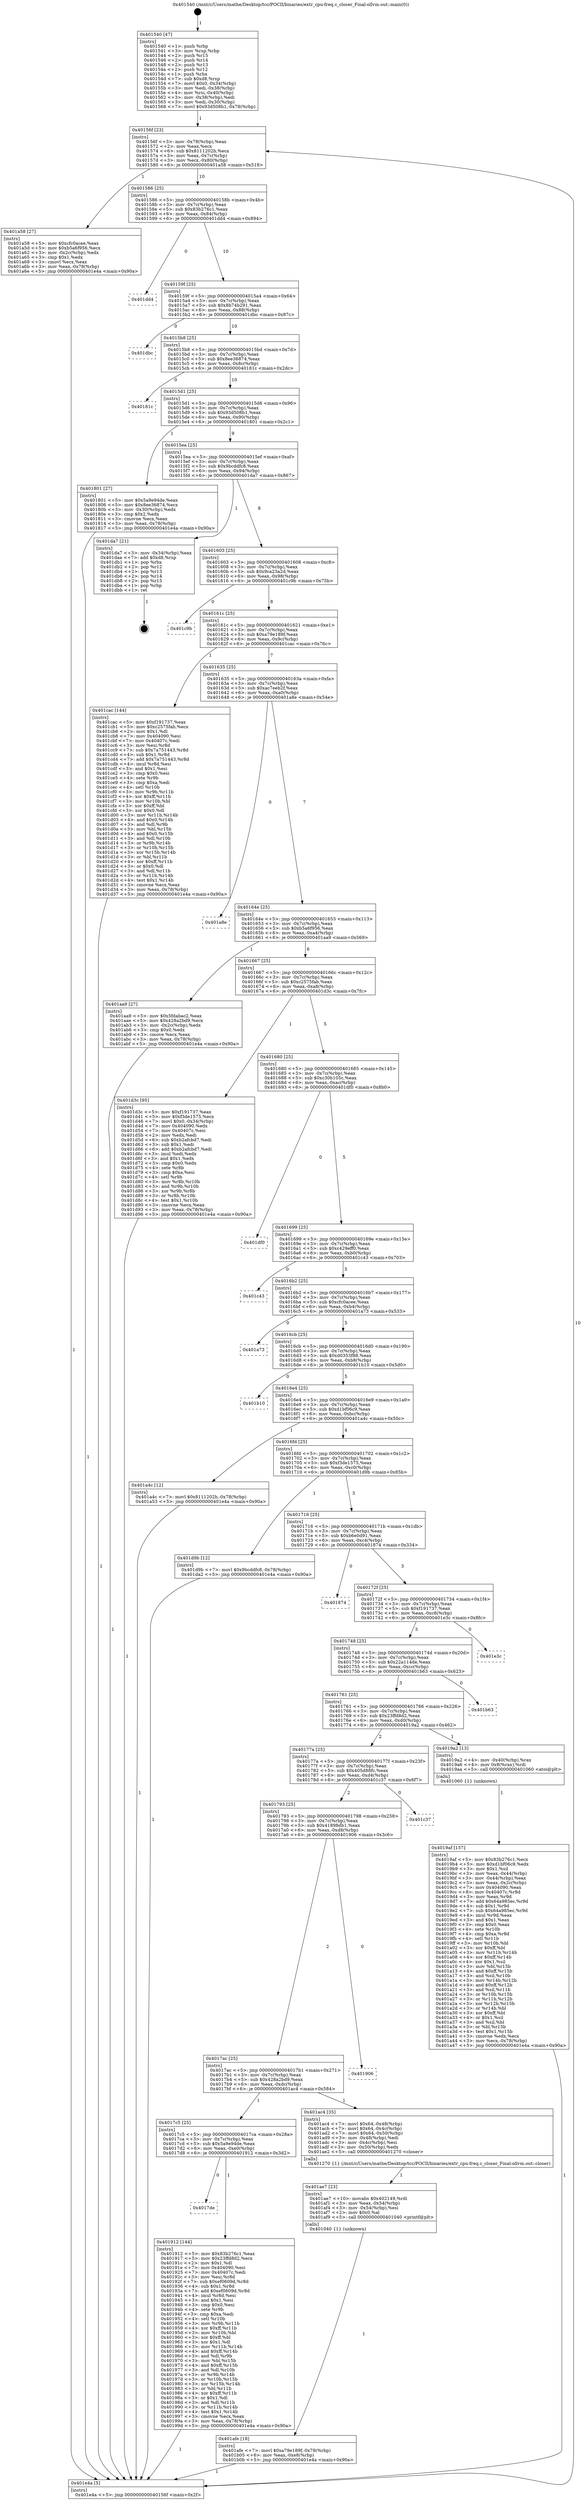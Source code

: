digraph "0x401540" {
  label = "0x401540 (/mnt/c/Users/mathe/Desktop/tcc/POCII/binaries/extr_cpu-freq.c_closer_Final-ollvm.out::main(0))"
  labelloc = "t"
  node[shape=record]

  Entry [label="",width=0.3,height=0.3,shape=circle,fillcolor=black,style=filled]
  "0x40156f" [label="{
     0x40156f [23]\l
     | [instrs]\l
     &nbsp;&nbsp;0x40156f \<+3\>: mov -0x78(%rbp),%eax\l
     &nbsp;&nbsp;0x401572 \<+2\>: mov %eax,%ecx\l
     &nbsp;&nbsp;0x401574 \<+6\>: sub $0x8111202b,%ecx\l
     &nbsp;&nbsp;0x40157a \<+3\>: mov %eax,-0x7c(%rbp)\l
     &nbsp;&nbsp;0x40157d \<+3\>: mov %ecx,-0x80(%rbp)\l
     &nbsp;&nbsp;0x401580 \<+6\>: je 0000000000401a58 \<main+0x518\>\l
  }"]
  "0x401a58" [label="{
     0x401a58 [27]\l
     | [instrs]\l
     &nbsp;&nbsp;0x401a58 \<+5\>: mov $0xcfc0acee,%eax\l
     &nbsp;&nbsp;0x401a5d \<+5\>: mov $0xb5a6f956,%ecx\l
     &nbsp;&nbsp;0x401a62 \<+3\>: mov -0x2c(%rbp),%edx\l
     &nbsp;&nbsp;0x401a65 \<+3\>: cmp $0x1,%edx\l
     &nbsp;&nbsp;0x401a68 \<+3\>: cmovl %ecx,%eax\l
     &nbsp;&nbsp;0x401a6b \<+3\>: mov %eax,-0x78(%rbp)\l
     &nbsp;&nbsp;0x401a6e \<+5\>: jmp 0000000000401e4a \<main+0x90a\>\l
  }"]
  "0x401586" [label="{
     0x401586 [25]\l
     | [instrs]\l
     &nbsp;&nbsp;0x401586 \<+5\>: jmp 000000000040158b \<main+0x4b\>\l
     &nbsp;&nbsp;0x40158b \<+3\>: mov -0x7c(%rbp),%eax\l
     &nbsp;&nbsp;0x40158e \<+5\>: sub $0x83b276c1,%eax\l
     &nbsp;&nbsp;0x401593 \<+6\>: mov %eax,-0x84(%rbp)\l
     &nbsp;&nbsp;0x401599 \<+6\>: je 0000000000401dd4 \<main+0x894\>\l
  }"]
  Exit [label="",width=0.3,height=0.3,shape=circle,fillcolor=black,style=filled,peripheries=2]
  "0x401dd4" [label="{
     0x401dd4\l
  }", style=dashed]
  "0x40159f" [label="{
     0x40159f [25]\l
     | [instrs]\l
     &nbsp;&nbsp;0x40159f \<+5\>: jmp 00000000004015a4 \<main+0x64\>\l
     &nbsp;&nbsp;0x4015a4 \<+3\>: mov -0x7c(%rbp),%eax\l
     &nbsp;&nbsp;0x4015a7 \<+5\>: sub $0x8b74b291,%eax\l
     &nbsp;&nbsp;0x4015ac \<+6\>: mov %eax,-0x88(%rbp)\l
     &nbsp;&nbsp;0x4015b2 \<+6\>: je 0000000000401dbc \<main+0x87c\>\l
  }"]
  "0x401afe" [label="{
     0x401afe [18]\l
     | [instrs]\l
     &nbsp;&nbsp;0x401afe \<+7\>: movl $0xa79e189f,-0x78(%rbp)\l
     &nbsp;&nbsp;0x401b05 \<+6\>: mov %eax,-0xe8(%rbp)\l
     &nbsp;&nbsp;0x401b0b \<+5\>: jmp 0000000000401e4a \<main+0x90a\>\l
  }"]
  "0x401dbc" [label="{
     0x401dbc\l
  }", style=dashed]
  "0x4015b8" [label="{
     0x4015b8 [25]\l
     | [instrs]\l
     &nbsp;&nbsp;0x4015b8 \<+5\>: jmp 00000000004015bd \<main+0x7d\>\l
     &nbsp;&nbsp;0x4015bd \<+3\>: mov -0x7c(%rbp),%eax\l
     &nbsp;&nbsp;0x4015c0 \<+5\>: sub $0x8ee36874,%eax\l
     &nbsp;&nbsp;0x4015c5 \<+6\>: mov %eax,-0x8c(%rbp)\l
     &nbsp;&nbsp;0x4015cb \<+6\>: je 000000000040181c \<main+0x2dc\>\l
  }"]
  "0x401ae7" [label="{
     0x401ae7 [23]\l
     | [instrs]\l
     &nbsp;&nbsp;0x401ae7 \<+10\>: movabs $0x402149,%rdi\l
     &nbsp;&nbsp;0x401af1 \<+3\>: mov %eax,-0x54(%rbp)\l
     &nbsp;&nbsp;0x401af4 \<+3\>: mov -0x54(%rbp),%esi\l
     &nbsp;&nbsp;0x401af7 \<+2\>: mov $0x0,%al\l
     &nbsp;&nbsp;0x401af9 \<+5\>: call 0000000000401040 \<printf@plt\>\l
     | [calls]\l
     &nbsp;&nbsp;0x401040 \{1\} (unknown)\l
  }"]
  "0x40181c" [label="{
     0x40181c\l
  }", style=dashed]
  "0x4015d1" [label="{
     0x4015d1 [25]\l
     | [instrs]\l
     &nbsp;&nbsp;0x4015d1 \<+5\>: jmp 00000000004015d6 \<main+0x96\>\l
     &nbsp;&nbsp;0x4015d6 \<+3\>: mov -0x7c(%rbp),%eax\l
     &nbsp;&nbsp;0x4015d9 \<+5\>: sub $0x93d508b1,%eax\l
     &nbsp;&nbsp;0x4015de \<+6\>: mov %eax,-0x90(%rbp)\l
     &nbsp;&nbsp;0x4015e4 \<+6\>: je 0000000000401801 \<main+0x2c1\>\l
  }"]
  "0x4019af" [label="{
     0x4019af [157]\l
     | [instrs]\l
     &nbsp;&nbsp;0x4019af \<+5\>: mov $0x83b276c1,%ecx\l
     &nbsp;&nbsp;0x4019b4 \<+5\>: mov $0xd1bf06c9,%edx\l
     &nbsp;&nbsp;0x4019b9 \<+3\>: mov $0x1,%sil\l
     &nbsp;&nbsp;0x4019bc \<+3\>: mov %eax,-0x44(%rbp)\l
     &nbsp;&nbsp;0x4019bf \<+3\>: mov -0x44(%rbp),%eax\l
     &nbsp;&nbsp;0x4019c2 \<+3\>: mov %eax,-0x2c(%rbp)\l
     &nbsp;&nbsp;0x4019c5 \<+7\>: mov 0x404090,%eax\l
     &nbsp;&nbsp;0x4019cc \<+8\>: mov 0x40407c,%r8d\l
     &nbsp;&nbsp;0x4019d4 \<+3\>: mov %eax,%r9d\l
     &nbsp;&nbsp;0x4019d7 \<+7\>: add $0x64a985ec,%r9d\l
     &nbsp;&nbsp;0x4019de \<+4\>: sub $0x1,%r9d\l
     &nbsp;&nbsp;0x4019e2 \<+7\>: sub $0x64a985ec,%r9d\l
     &nbsp;&nbsp;0x4019e9 \<+4\>: imul %r9d,%eax\l
     &nbsp;&nbsp;0x4019ed \<+3\>: and $0x1,%eax\l
     &nbsp;&nbsp;0x4019f0 \<+3\>: cmp $0x0,%eax\l
     &nbsp;&nbsp;0x4019f3 \<+4\>: sete %r10b\l
     &nbsp;&nbsp;0x4019f7 \<+4\>: cmp $0xa,%r8d\l
     &nbsp;&nbsp;0x4019fb \<+4\>: setl %r11b\l
     &nbsp;&nbsp;0x4019ff \<+3\>: mov %r10b,%bl\l
     &nbsp;&nbsp;0x401a02 \<+3\>: xor $0xff,%bl\l
     &nbsp;&nbsp;0x401a05 \<+3\>: mov %r11b,%r14b\l
     &nbsp;&nbsp;0x401a08 \<+4\>: xor $0xff,%r14b\l
     &nbsp;&nbsp;0x401a0c \<+4\>: xor $0x1,%sil\l
     &nbsp;&nbsp;0x401a10 \<+3\>: mov %bl,%r15b\l
     &nbsp;&nbsp;0x401a13 \<+4\>: and $0xff,%r15b\l
     &nbsp;&nbsp;0x401a17 \<+3\>: and %sil,%r10b\l
     &nbsp;&nbsp;0x401a1a \<+3\>: mov %r14b,%r12b\l
     &nbsp;&nbsp;0x401a1d \<+4\>: and $0xff,%r12b\l
     &nbsp;&nbsp;0x401a21 \<+3\>: and %sil,%r11b\l
     &nbsp;&nbsp;0x401a24 \<+3\>: or %r10b,%r15b\l
     &nbsp;&nbsp;0x401a27 \<+3\>: or %r11b,%r12b\l
     &nbsp;&nbsp;0x401a2a \<+3\>: xor %r12b,%r15b\l
     &nbsp;&nbsp;0x401a2d \<+3\>: or %r14b,%bl\l
     &nbsp;&nbsp;0x401a30 \<+3\>: xor $0xff,%bl\l
     &nbsp;&nbsp;0x401a33 \<+4\>: or $0x1,%sil\l
     &nbsp;&nbsp;0x401a37 \<+3\>: and %sil,%bl\l
     &nbsp;&nbsp;0x401a3a \<+3\>: or %bl,%r15b\l
     &nbsp;&nbsp;0x401a3d \<+4\>: test $0x1,%r15b\l
     &nbsp;&nbsp;0x401a41 \<+3\>: cmovne %edx,%ecx\l
     &nbsp;&nbsp;0x401a44 \<+3\>: mov %ecx,-0x78(%rbp)\l
     &nbsp;&nbsp;0x401a47 \<+5\>: jmp 0000000000401e4a \<main+0x90a\>\l
  }"]
  "0x401801" [label="{
     0x401801 [27]\l
     | [instrs]\l
     &nbsp;&nbsp;0x401801 \<+5\>: mov $0x5a9e94de,%eax\l
     &nbsp;&nbsp;0x401806 \<+5\>: mov $0x8ee36874,%ecx\l
     &nbsp;&nbsp;0x40180b \<+3\>: mov -0x30(%rbp),%edx\l
     &nbsp;&nbsp;0x40180e \<+3\>: cmp $0x2,%edx\l
     &nbsp;&nbsp;0x401811 \<+3\>: cmovne %ecx,%eax\l
     &nbsp;&nbsp;0x401814 \<+3\>: mov %eax,-0x78(%rbp)\l
     &nbsp;&nbsp;0x401817 \<+5\>: jmp 0000000000401e4a \<main+0x90a\>\l
  }"]
  "0x4015ea" [label="{
     0x4015ea [25]\l
     | [instrs]\l
     &nbsp;&nbsp;0x4015ea \<+5\>: jmp 00000000004015ef \<main+0xaf\>\l
     &nbsp;&nbsp;0x4015ef \<+3\>: mov -0x7c(%rbp),%eax\l
     &nbsp;&nbsp;0x4015f2 \<+5\>: sub $0x9bcddfc8,%eax\l
     &nbsp;&nbsp;0x4015f7 \<+6\>: mov %eax,-0x94(%rbp)\l
     &nbsp;&nbsp;0x4015fd \<+6\>: je 0000000000401da7 \<main+0x867\>\l
  }"]
  "0x401e4a" [label="{
     0x401e4a [5]\l
     | [instrs]\l
     &nbsp;&nbsp;0x401e4a \<+5\>: jmp 000000000040156f \<main+0x2f\>\l
  }"]
  "0x401540" [label="{
     0x401540 [47]\l
     | [instrs]\l
     &nbsp;&nbsp;0x401540 \<+1\>: push %rbp\l
     &nbsp;&nbsp;0x401541 \<+3\>: mov %rsp,%rbp\l
     &nbsp;&nbsp;0x401544 \<+2\>: push %r15\l
     &nbsp;&nbsp;0x401546 \<+2\>: push %r14\l
     &nbsp;&nbsp;0x401548 \<+2\>: push %r13\l
     &nbsp;&nbsp;0x40154a \<+2\>: push %r12\l
     &nbsp;&nbsp;0x40154c \<+1\>: push %rbx\l
     &nbsp;&nbsp;0x40154d \<+7\>: sub $0xd8,%rsp\l
     &nbsp;&nbsp;0x401554 \<+7\>: movl $0x0,-0x34(%rbp)\l
     &nbsp;&nbsp;0x40155b \<+3\>: mov %edi,-0x38(%rbp)\l
     &nbsp;&nbsp;0x40155e \<+4\>: mov %rsi,-0x40(%rbp)\l
     &nbsp;&nbsp;0x401562 \<+3\>: mov -0x38(%rbp),%edi\l
     &nbsp;&nbsp;0x401565 \<+3\>: mov %edi,-0x30(%rbp)\l
     &nbsp;&nbsp;0x401568 \<+7\>: movl $0x93d508b1,-0x78(%rbp)\l
  }"]
  "0x4017de" [label="{
     0x4017de\l
  }", style=dashed]
  "0x401da7" [label="{
     0x401da7 [21]\l
     | [instrs]\l
     &nbsp;&nbsp;0x401da7 \<+3\>: mov -0x34(%rbp),%eax\l
     &nbsp;&nbsp;0x401daa \<+7\>: add $0xd8,%rsp\l
     &nbsp;&nbsp;0x401db1 \<+1\>: pop %rbx\l
     &nbsp;&nbsp;0x401db2 \<+2\>: pop %r12\l
     &nbsp;&nbsp;0x401db4 \<+2\>: pop %r13\l
     &nbsp;&nbsp;0x401db6 \<+2\>: pop %r14\l
     &nbsp;&nbsp;0x401db8 \<+2\>: pop %r15\l
     &nbsp;&nbsp;0x401dba \<+1\>: pop %rbp\l
     &nbsp;&nbsp;0x401dbb \<+1\>: ret\l
  }"]
  "0x401603" [label="{
     0x401603 [25]\l
     | [instrs]\l
     &nbsp;&nbsp;0x401603 \<+5\>: jmp 0000000000401608 \<main+0xc8\>\l
     &nbsp;&nbsp;0x401608 \<+3\>: mov -0x7c(%rbp),%eax\l
     &nbsp;&nbsp;0x40160b \<+5\>: sub $0x9ca23a2d,%eax\l
     &nbsp;&nbsp;0x401610 \<+6\>: mov %eax,-0x98(%rbp)\l
     &nbsp;&nbsp;0x401616 \<+6\>: je 0000000000401c9b \<main+0x75b\>\l
  }"]
  "0x401912" [label="{
     0x401912 [144]\l
     | [instrs]\l
     &nbsp;&nbsp;0x401912 \<+5\>: mov $0x83b276c1,%eax\l
     &nbsp;&nbsp;0x401917 \<+5\>: mov $0x23ffd8d2,%ecx\l
     &nbsp;&nbsp;0x40191c \<+2\>: mov $0x1,%dl\l
     &nbsp;&nbsp;0x40191e \<+7\>: mov 0x404090,%esi\l
     &nbsp;&nbsp;0x401925 \<+7\>: mov 0x40407c,%edi\l
     &nbsp;&nbsp;0x40192c \<+3\>: mov %esi,%r8d\l
     &nbsp;&nbsp;0x40192f \<+7\>: sub $0xef0609d,%r8d\l
     &nbsp;&nbsp;0x401936 \<+4\>: sub $0x1,%r8d\l
     &nbsp;&nbsp;0x40193a \<+7\>: add $0xef0609d,%r8d\l
     &nbsp;&nbsp;0x401941 \<+4\>: imul %r8d,%esi\l
     &nbsp;&nbsp;0x401945 \<+3\>: and $0x1,%esi\l
     &nbsp;&nbsp;0x401948 \<+3\>: cmp $0x0,%esi\l
     &nbsp;&nbsp;0x40194b \<+4\>: sete %r9b\l
     &nbsp;&nbsp;0x40194f \<+3\>: cmp $0xa,%edi\l
     &nbsp;&nbsp;0x401952 \<+4\>: setl %r10b\l
     &nbsp;&nbsp;0x401956 \<+3\>: mov %r9b,%r11b\l
     &nbsp;&nbsp;0x401959 \<+4\>: xor $0xff,%r11b\l
     &nbsp;&nbsp;0x40195d \<+3\>: mov %r10b,%bl\l
     &nbsp;&nbsp;0x401960 \<+3\>: xor $0xff,%bl\l
     &nbsp;&nbsp;0x401963 \<+3\>: xor $0x1,%dl\l
     &nbsp;&nbsp;0x401966 \<+3\>: mov %r11b,%r14b\l
     &nbsp;&nbsp;0x401969 \<+4\>: and $0xff,%r14b\l
     &nbsp;&nbsp;0x40196d \<+3\>: and %dl,%r9b\l
     &nbsp;&nbsp;0x401970 \<+3\>: mov %bl,%r15b\l
     &nbsp;&nbsp;0x401973 \<+4\>: and $0xff,%r15b\l
     &nbsp;&nbsp;0x401977 \<+3\>: and %dl,%r10b\l
     &nbsp;&nbsp;0x40197a \<+3\>: or %r9b,%r14b\l
     &nbsp;&nbsp;0x40197d \<+3\>: or %r10b,%r15b\l
     &nbsp;&nbsp;0x401980 \<+3\>: xor %r15b,%r14b\l
     &nbsp;&nbsp;0x401983 \<+3\>: or %bl,%r11b\l
     &nbsp;&nbsp;0x401986 \<+4\>: xor $0xff,%r11b\l
     &nbsp;&nbsp;0x40198a \<+3\>: or $0x1,%dl\l
     &nbsp;&nbsp;0x40198d \<+3\>: and %dl,%r11b\l
     &nbsp;&nbsp;0x401990 \<+3\>: or %r11b,%r14b\l
     &nbsp;&nbsp;0x401993 \<+4\>: test $0x1,%r14b\l
     &nbsp;&nbsp;0x401997 \<+3\>: cmovne %ecx,%eax\l
     &nbsp;&nbsp;0x40199a \<+3\>: mov %eax,-0x78(%rbp)\l
     &nbsp;&nbsp;0x40199d \<+5\>: jmp 0000000000401e4a \<main+0x90a\>\l
  }"]
  "0x401c9b" [label="{
     0x401c9b\l
  }", style=dashed]
  "0x40161c" [label="{
     0x40161c [25]\l
     | [instrs]\l
     &nbsp;&nbsp;0x40161c \<+5\>: jmp 0000000000401621 \<main+0xe1\>\l
     &nbsp;&nbsp;0x401621 \<+3\>: mov -0x7c(%rbp),%eax\l
     &nbsp;&nbsp;0x401624 \<+5\>: sub $0xa79e189f,%eax\l
     &nbsp;&nbsp;0x401629 \<+6\>: mov %eax,-0x9c(%rbp)\l
     &nbsp;&nbsp;0x40162f \<+6\>: je 0000000000401cac \<main+0x76c\>\l
  }"]
  "0x4017c5" [label="{
     0x4017c5 [25]\l
     | [instrs]\l
     &nbsp;&nbsp;0x4017c5 \<+5\>: jmp 00000000004017ca \<main+0x28a\>\l
     &nbsp;&nbsp;0x4017ca \<+3\>: mov -0x7c(%rbp),%eax\l
     &nbsp;&nbsp;0x4017cd \<+5\>: sub $0x5a9e94de,%eax\l
     &nbsp;&nbsp;0x4017d2 \<+6\>: mov %eax,-0xe0(%rbp)\l
     &nbsp;&nbsp;0x4017d8 \<+6\>: je 0000000000401912 \<main+0x3d2\>\l
  }"]
  "0x401cac" [label="{
     0x401cac [144]\l
     | [instrs]\l
     &nbsp;&nbsp;0x401cac \<+5\>: mov $0xf191737,%eax\l
     &nbsp;&nbsp;0x401cb1 \<+5\>: mov $0xc2575fab,%ecx\l
     &nbsp;&nbsp;0x401cb6 \<+2\>: mov $0x1,%dl\l
     &nbsp;&nbsp;0x401cb8 \<+7\>: mov 0x404090,%esi\l
     &nbsp;&nbsp;0x401cbf \<+7\>: mov 0x40407c,%edi\l
     &nbsp;&nbsp;0x401cc6 \<+3\>: mov %esi,%r8d\l
     &nbsp;&nbsp;0x401cc9 \<+7\>: sub $0x7a751443,%r8d\l
     &nbsp;&nbsp;0x401cd0 \<+4\>: sub $0x1,%r8d\l
     &nbsp;&nbsp;0x401cd4 \<+7\>: add $0x7a751443,%r8d\l
     &nbsp;&nbsp;0x401cdb \<+4\>: imul %r8d,%esi\l
     &nbsp;&nbsp;0x401cdf \<+3\>: and $0x1,%esi\l
     &nbsp;&nbsp;0x401ce2 \<+3\>: cmp $0x0,%esi\l
     &nbsp;&nbsp;0x401ce5 \<+4\>: sete %r9b\l
     &nbsp;&nbsp;0x401ce9 \<+3\>: cmp $0xa,%edi\l
     &nbsp;&nbsp;0x401cec \<+4\>: setl %r10b\l
     &nbsp;&nbsp;0x401cf0 \<+3\>: mov %r9b,%r11b\l
     &nbsp;&nbsp;0x401cf3 \<+4\>: xor $0xff,%r11b\l
     &nbsp;&nbsp;0x401cf7 \<+3\>: mov %r10b,%bl\l
     &nbsp;&nbsp;0x401cfa \<+3\>: xor $0xff,%bl\l
     &nbsp;&nbsp;0x401cfd \<+3\>: xor $0x0,%dl\l
     &nbsp;&nbsp;0x401d00 \<+3\>: mov %r11b,%r14b\l
     &nbsp;&nbsp;0x401d03 \<+4\>: and $0x0,%r14b\l
     &nbsp;&nbsp;0x401d07 \<+3\>: and %dl,%r9b\l
     &nbsp;&nbsp;0x401d0a \<+3\>: mov %bl,%r15b\l
     &nbsp;&nbsp;0x401d0d \<+4\>: and $0x0,%r15b\l
     &nbsp;&nbsp;0x401d11 \<+3\>: and %dl,%r10b\l
     &nbsp;&nbsp;0x401d14 \<+3\>: or %r9b,%r14b\l
     &nbsp;&nbsp;0x401d17 \<+3\>: or %r10b,%r15b\l
     &nbsp;&nbsp;0x401d1a \<+3\>: xor %r15b,%r14b\l
     &nbsp;&nbsp;0x401d1d \<+3\>: or %bl,%r11b\l
     &nbsp;&nbsp;0x401d20 \<+4\>: xor $0xff,%r11b\l
     &nbsp;&nbsp;0x401d24 \<+3\>: or $0x0,%dl\l
     &nbsp;&nbsp;0x401d27 \<+3\>: and %dl,%r11b\l
     &nbsp;&nbsp;0x401d2a \<+3\>: or %r11b,%r14b\l
     &nbsp;&nbsp;0x401d2d \<+4\>: test $0x1,%r14b\l
     &nbsp;&nbsp;0x401d31 \<+3\>: cmovne %ecx,%eax\l
     &nbsp;&nbsp;0x401d34 \<+3\>: mov %eax,-0x78(%rbp)\l
     &nbsp;&nbsp;0x401d37 \<+5\>: jmp 0000000000401e4a \<main+0x90a\>\l
  }"]
  "0x401635" [label="{
     0x401635 [25]\l
     | [instrs]\l
     &nbsp;&nbsp;0x401635 \<+5\>: jmp 000000000040163a \<main+0xfa\>\l
     &nbsp;&nbsp;0x40163a \<+3\>: mov -0x7c(%rbp),%eax\l
     &nbsp;&nbsp;0x40163d \<+5\>: sub $0xac7eeb2f,%eax\l
     &nbsp;&nbsp;0x401642 \<+6\>: mov %eax,-0xa0(%rbp)\l
     &nbsp;&nbsp;0x401648 \<+6\>: je 0000000000401a8e \<main+0x54e\>\l
  }"]
  "0x401ac4" [label="{
     0x401ac4 [35]\l
     | [instrs]\l
     &nbsp;&nbsp;0x401ac4 \<+7\>: movl $0x64,-0x48(%rbp)\l
     &nbsp;&nbsp;0x401acb \<+7\>: movl $0x64,-0x4c(%rbp)\l
     &nbsp;&nbsp;0x401ad2 \<+7\>: movl $0x64,-0x50(%rbp)\l
     &nbsp;&nbsp;0x401ad9 \<+3\>: mov -0x48(%rbp),%edi\l
     &nbsp;&nbsp;0x401adc \<+3\>: mov -0x4c(%rbp),%esi\l
     &nbsp;&nbsp;0x401adf \<+3\>: mov -0x50(%rbp),%edx\l
     &nbsp;&nbsp;0x401ae2 \<+5\>: call 0000000000401270 \<closer\>\l
     | [calls]\l
     &nbsp;&nbsp;0x401270 \{1\} (/mnt/c/Users/mathe/Desktop/tcc/POCII/binaries/extr_cpu-freq.c_closer_Final-ollvm.out::closer)\l
  }"]
  "0x401a8e" [label="{
     0x401a8e\l
  }", style=dashed]
  "0x40164e" [label="{
     0x40164e [25]\l
     | [instrs]\l
     &nbsp;&nbsp;0x40164e \<+5\>: jmp 0000000000401653 \<main+0x113\>\l
     &nbsp;&nbsp;0x401653 \<+3\>: mov -0x7c(%rbp),%eax\l
     &nbsp;&nbsp;0x401656 \<+5\>: sub $0xb5a6f956,%eax\l
     &nbsp;&nbsp;0x40165b \<+6\>: mov %eax,-0xa4(%rbp)\l
     &nbsp;&nbsp;0x401661 \<+6\>: je 0000000000401aa9 \<main+0x569\>\l
  }"]
  "0x4017ac" [label="{
     0x4017ac [25]\l
     | [instrs]\l
     &nbsp;&nbsp;0x4017ac \<+5\>: jmp 00000000004017b1 \<main+0x271\>\l
     &nbsp;&nbsp;0x4017b1 \<+3\>: mov -0x7c(%rbp),%eax\l
     &nbsp;&nbsp;0x4017b4 \<+5\>: sub $0x428a2bd9,%eax\l
     &nbsp;&nbsp;0x4017b9 \<+6\>: mov %eax,-0xdc(%rbp)\l
     &nbsp;&nbsp;0x4017bf \<+6\>: je 0000000000401ac4 \<main+0x584\>\l
  }"]
  "0x401aa9" [label="{
     0x401aa9 [27]\l
     | [instrs]\l
     &nbsp;&nbsp;0x401aa9 \<+5\>: mov $0x5fdabac2,%eax\l
     &nbsp;&nbsp;0x401aae \<+5\>: mov $0x428a2bd9,%ecx\l
     &nbsp;&nbsp;0x401ab3 \<+3\>: mov -0x2c(%rbp),%edx\l
     &nbsp;&nbsp;0x401ab6 \<+3\>: cmp $0x0,%edx\l
     &nbsp;&nbsp;0x401ab9 \<+3\>: cmove %ecx,%eax\l
     &nbsp;&nbsp;0x401abc \<+3\>: mov %eax,-0x78(%rbp)\l
     &nbsp;&nbsp;0x401abf \<+5\>: jmp 0000000000401e4a \<main+0x90a\>\l
  }"]
  "0x401667" [label="{
     0x401667 [25]\l
     | [instrs]\l
     &nbsp;&nbsp;0x401667 \<+5\>: jmp 000000000040166c \<main+0x12c\>\l
     &nbsp;&nbsp;0x40166c \<+3\>: mov -0x7c(%rbp),%eax\l
     &nbsp;&nbsp;0x40166f \<+5\>: sub $0xc2575fab,%eax\l
     &nbsp;&nbsp;0x401674 \<+6\>: mov %eax,-0xa8(%rbp)\l
     &nbsp;&nbsp;0x40167a \<+6\>: je 0000000000401d3c \<main+0x7fc\>\l
  }"]
  "0x401906" [label="{
     0x401906\l
  }", style=dashed]
  "0x401d3c" [label="{
     0x401d3c [95]\l
     | [instrs]\l
     &nbsp;&nbsp;0x401d3c \<+5\>: mov $0xf191737,%eax\l
     &nbsp;&nbsp;0x401d41 \<+5\>: mov $0xf3de1575,%ecx\l
     &nbsp;&nbsp;0x401d46 \<+7\>: movl $0x0,-0x34(%rbp)\l
     &nbsp;&nbsp;0x401d4d \<+7\>: mov 0x404090,%edx\l
     &nbsp;&nbsp;0x401d54 \<+7\>: mov 0x40407c,%esi\l
     &nbsp;&nbsp;0x401d5b \<+2\>: mov %edx,%edi\l
     &nbsp;&nbsp;0x401d5d \<+6\>: sub $0xb2afcbd7,%edi\l
     &nbsp;&nbsp;0x401d63 \<+3\>: sub $0x1,%edi\l
     &nbsp;&nbsp;0x401d66 \<+6\>: add $0xb2afcbd7,%edi\l
     &nbsp;&nbsp;0x401d6c \<+3\>: imul %edi,%edx\l
     &nbsp;&nbsp;0x401d6f \<+3\>: and $0x1,%edx\l
     &nbsp;&nbsp;0x401d72 \<+3\>: cmp $0x0,%edx\l
     &nbsp;&nbsp;0x401d75 \<+4\>: sete %r8b\l
     &nbsp;&nbsp;0x401d79 \<+3\>: cmp $0xa,%esi\l
     &nbsp;&nbsp;0x401d7c \<+4\>: setl %r9b\l
     &nbsp;&nbsp;0x401d80 \<+3\>: mov %r8b,%r10b\l
     &nbsp;&nbsp;0x401d83 \<+3\>: and %r9b,%r10b\l
     &nbsp;&nbsp;0x401d86 \<+3\>: xor %r9b,%r8b\l
     &nbsp;&nbsp;0x401d89 \<+3\>: or %r8b,%r10b\l
     &nbsp;&nbsp;0x401d8c \<+4\>: test $0x1,%r10b\l
     &nbsp;&nbsp;0x401d90 \<+3\>: cmovne %ecx,%eax\l
     &nbsp;&nbsp;0x401d93 \<+3\>: mov %eax,-0x78(%rbp)\l
     &nbsp;&nbsp;0x401d96 \<+5\>: jmp 0000000000401e4a \<main+0x90a\>\l
  }"]
  "0x401680" [label="{
     0x401680 [25]\l
     | [instrs]\l
     &nbsp;&nbsp;0x401680 \<+5\>: jmp 0000000000401685 \<main+0x145\>\l
     &nbsp;&nbsp;0x401685 \<+3\>: mov -0x7c(%rbp),%eax\l
     &nbsp;&nbsp;0x401688 \<+5\>: sub $0xc30b105c,%eax\l
     &nbsp;&nbsp;0x40168d \<+6\>: mov %eax,-0xac(%rbp)\l
     &nbsp;&nbsp;0x401693 \<+6\>: je 0000000000401df0 \<main+0x8b0\>\l
  }"]
  "0x401793" [label="{
     0x401793 [25]\l
     | [instrs]\l
     &nbsp;&nbsp;0x401793 \<+5\>: jmp 0000000000401798 \<main+0x258\>\l
     &nbsp;&nbsp;0x401798 \<+3\>: mov -0x7c(%rbp),%eax\l
     &nbsp;&nbsp;0x40179b \<+5\>: sub $0x41898db1,%eax\l
     &nbsp;&nbsp;0x4017a0 \<+6\>: mov %eax,-0xd8(%rbp)\l
     &nbsp;&nbsp;0x4017a6 \<+6\>: je 0000000000401906 \<main+0x3c6\>\l
  }"]
  "0x401df0" [label="{
     0x401df0\l
  }", style=dashed]
  "0x401699" [label="{
     0x401699 [25]\l
     | [instrs]\l
     &nbsp;&nbsp;0x401699 \<+5\>: jmp 000000000040169e \<main+0x15e\>\l
     &nbsp;&nbsp;0x40169e \<+3\>: mov -0x7c(%rbp),%eax\l
     &nbsp;&nbsp;0x4016a1 \<+5\>: sub $0xc429eff0,%eax\l
     &nbsp;&nbsp;0x4016a6 \<+6\>: mov %eax,-0xb0(%rbp)\l
     &nbsp;&nbsp;0x4016ac \<+6\>: je 0000000000401c43 \<main+0x703\>\l
  }"]
  "0x401c37" [label="{
     0x401c37\l
  }", style=dashed]
  "0x401c43" [label="{
     0x401c43\l
  }", style=dashed]
  "0x4016b2" [label="{
     0x4016b2 [25]\l
     | [instrs]\l
     &nbsp;&nbsp;0x4016b2 \<+5\>: jmp 00000000004016b7 \<main+0x177\>\l
     &nbsp;&nbsp;0x4016b7 \<+3\>: mov -0x7c(%rbp),%eax\l
     &nbsp;&nbsp;0x4016ba \<+5\>: sub $0xcfc0acee,%eax\l
     &nbsp;&nbsp;0x4016bf \<+6\>: mov %eax,-0xb4(%rbp)\l
     &nbsp;&nbsp;0x4016c5 \<+6\>: je 0000000000401a73 \<main+0x533\>\l
  }"]
  "0x40177a" [label="{
     0x40177a [25]\l
     | [instrs]\l
     &nbsp;&nbsp;0x40177a \<+5\>: jmp 000000000040177f \<main+0x23f\>\l
     &nbsp;&nbsp;0x40177f \<+3\>: mov -0x7c(%rbp),%eax\l
     &nbsp;&nbsp;0x401782 \<+5\>: sub $0x405d88fc,%eax\l
     &nbsp;&nbsp;0x401787 \<+6\>: mov %eax,-0xd4(%rbp)\l
     &nbsp;&nbsp;0x40178d \<+6\>: je 0000000000401c37 \<main+0x6f7\>\l
  }"]
  "0x401a73" [label="{
     0x401a73\l
  }", style=dashed]
  "0x4016cb" [label="{
     0x4016cb [25]\l
     | [instrs]\l
     &nbsp;&nbsp;0x4016cb \<+5\>: jmp 00000000004016d0 \<main+0x190\>\l
     &nbsp;&nbsp;0x4016d0 \<+3\>: mov -0x7c(%rbp),%eax\l
     &nbsp;&nbsp;0x4016d3 \<+5\>: sub $0xd0353f88,%eax\l
     &nbsp;&nbsp;0x4016d8 \<+6\>: mov %eax,-0xb8(%rbp)\l
     &nbsp;&nbsp;0x4016de \<+6\>: je 0000000000401b10 \<main+0x5d0\>\l
  }"]
  "0x4019a2" [label="{
     0x4019a2 [13]\l
     | [instrs]\l
     &nbsp;&nbsp;0x4019a2 \<+4\>: mov -0x40(%rbp),%rax\l
     &nbsp;&nbsp;0x4019a6 \<+4\>: mov 0x8(%rax),%rdi\l
     &nbsp;&nbsp;0x4019aa \<+5\>: call 0000000000401060 \<atoi@plt\>\l
     | [calls]\l
     &nbsp;&nbsp;0x401060 \{1\} (unknown)\l
  }"]
  "0x401b10" [label="{
     0x401b10\l
  }", style=dashed]
  "0x4016e4" [label="{
     0x4016e4 [25]\l
     | [instrs]\l
     &nbsp;&nbsp;0x4016e4 \<+5\>: jmp 00000000004016e9 \<main+0x1a9\>\l
     &nbsp;&nbsp;0x4016e9 \<+3\>: mov -0x7c(%rbp),%eax\l
     &nbsp;&nbsp;0x4016ec \<+5\>: sub $0xd1bf06c9,%eax\l
     &nbsp;&nbsp;0x4016f1 \<+6\>: mov %eax,-0xbc(%rbp)\l
     &nbsp;&nbsp;0x4016f7 \<+6\>: je 0000000000401a4c \<main+0x50c\>\l
  }"]
  "0x401761" [label="{
     0x401761 [25]\l
     | [instrs]\l
     &nbsp;&nbsp;0x401761 \<+5\>: jmp 0000000000401766 \<main+0x226\>\l
     &nbsp;&nbsp;0x401766 \<+3\>: mov -0x7c(%rbp),%eax\l
     &nbsp;&nbsp;0x401769 \<+5\>: sub $0x23ffd8d2,%eax\l
     &nbsp;&nbsp;0x40176e \<+6\>: mov %eax,-0xd0(%rbp)\l
     &nbsp;&nbsp;0x401774 \<+6\>: je 00000000004019a2 \<main+0x462\>\l
  }"]
  "0x401a4c" [label="{
     0x401a4c [12]\l
     | [instrs]\l
     &nbsp;&nbsp;0x401a4c \<+7\>: movl $0x8111202b,-0x78(%rbp)\l
     &nbsp;&nbsp;0x401a53 \<+5\>: jmp 0000000000401e4a \<main+0x90a\>\l
  }"]
  "0x4016fd" [label="{
     0x4016fd [25]\l
     | [instrs]\l
     &nbsp;&nbsp;0x4016fd \<+5\>: jmp 0000000000401702 \<main+0x1c2\>\l
     &nbsp;&nbsp;0x401702 \<+3\>: mov -0x7c(%rbp),%eax\l
     &nbsp;&nbsp;0x401705 \<+5\>: sub $0xf3de1575,%eax\l
     &nbsp;&nbsp;0x40170a \<+6\>: mov %eax,-0xc0(%rbp)\l
     &nbsp;&nbsp;0x401710 \<+6\>: je 0000000000401d9b \<main+0x85b\>\l
  }"]
  "0x401b63" [label="{
     0x401b63\l
  }", style=dashed]
  "0x401d9b" [label="{
     0x401d9b [12]\l
     | [instrs]\l
     &nbsp;&nbsp;0x401d9b \<+7\>: movl $0x9bcddfc8,-0x78(%rbp)\l
     &nbsp;&nbsp;0x401da2 \<+5\>: jmp 0000000000401e4a \<main+0x90a\>\l
  }"]
  "0x401716" [label="{
     0x401716 [25]\l
     | [instrs]\l
     &nbsp;&nbsp;0x401716 \<+5\>: jmp 000000000040171b \<main+0x1db\>\l
     &nbsp;&nbsp;0x40171b \<+3\>: mov -0x7c(%rbp),%eax\l
     &nbsp;&nbsp;0x40171e \<+5\>: sub $0xb6e0d91,%eax\l
     &nbsp;&nbsp;0x401723 \<+6\>: mov %eax,-0xc4(%rbp)\l
     &nbsp;&nbsp;0x401729 \<+6\>: je 0000000000401874 \<main+0x334\>\l
  }"]
  "0x401748" [label="{
     0x401748 [25]\l
     | [instrs]\l
     &nbsp;&nbsp;0x401748 \<+5\>: jmp 000000000040174d \<main+0x20d\>\l
     &nbsp;&nbsp;0x40174d \<+3\>: mov -0x7c(%rbp),%eax\l
     &nbsp;&nbsp;0x401750 \<+5\>: sub $0x22a114de,%eax\l
     &nbsp;&nbsp;0x401755 \<+6\>: mov %eax,-0xcc(%rbp)\l
     &nbsp;&nbsp;0x40175b \<+6\>: je 0000000000401b63 \<main+0x623\>\l
  }"]
  "0x401874" [label="{
     0x401874\l
  }", style=dashed]
  "0x40172f" [label="{
     0x40172f [25]\l
     | [instrs]\l
     &nbsp;&nbsp;0x40172f \<+5\>: jmp 0000000000401734 \<main+0x1f4\>\l
     &nbsp;&nbsp;0x401734 \<+3\>: mov -0x7c(%rbp),%eax\l
     &nbsp;&nbsp;0x401737 \<+5\>: sub $0xf191737,%eax\l
     &nbsp;&nbsp;0x40173c \<+6\>: mov %eax,-0xc8(%rbp)\l
     &nbsp;&nbsp;0x401742 \<+6\>: je 0000000000401e3c \<main+0x8fc\>\l
  }"]
  "0x401e3c" [label="{
     0x401e3c\l
  }", style=dashed]
  Entry -> "0x401540" [label=" 1"]
  "0x40156f" -> "0x401a58" [label=" 1"]
  "0x40156f" -> "0x401586" [label=" 10"]
  "0x401da7" -> Exit [label=" 1"]
  "0x401586" -> "0x401dd4" [label=" 0"]
  "0x401586" -> "0x40159f" [label=" 10"]
  "0x401d9b" -> "0x401e4a" [label=" 1"]
  "0x40159f" -> "0x401dbc" [label=" 0"]
  "0x40159f" -> "0x4015b8" [label=" 10"]
  "0x401d3c" -> "0x401e4a" [label=" 1"]
  "0x4015b8" -> "0x40181c" [label=" 0"]
  "0x4015b8" -> "0x4015d1" [label=" 10"]
  "0x401cac" -> "0x401e4a" [label=" 1"]
  "0x4015d1" -> "0x401801" [label=" 1"]
  "0x4015d1" -> "0x4015ea" [label=" 9"]
  "0x401801" -> "0x401e4a" [label=" 1"]
  "0x401540" -> "0x40156f" [label=" 1"]
  "0x401e4a" -> "0x40156f" [label=" 10"]
  "0x401afe" -> "0x401e4a" [label=" 1"]
  "0x4015ea" -> "0x401da7" [label=" 1"]
  "0x4015ea" -> "0x401603" [label=" 8"]
  "0x401ae7" -> "0x401afe" [label=" 1"]
  "0x401603" -> "0x401c9b" [label=" 0"]
  "0x401603" -> "0x40161c" [label=" 8"]
  "0x401ac4" -> "0x401ae7" [label=" 1"]
  "0x40161c" -> "0x401cac" [label=" 1"]
  "0x40161c" -> "0x401635" [label=" 7"]
  "0x401a58" -> "0x401e4a" [label=" 1"]
  "0x401635" -> "0x401a8e" [label=" 0"]
  "0x401635" -> "0x40164e" [label=" 7"]
  "0x401a4c" -> "0x401e4a" [label=" 1"]
  "0x40164e" -> "0x401aa9" [label=" 1"]
  "0x40164e" -> "0x401667" [label=" 6"]
  "0x4019a2" -> "0x4019af" [label=" 1"]
  "0x401667" -> "0x401d3c" [label=" 1"]
  "0x401667" -> "0x401680" [label=" 5"]
  "0x401912" -> "0x401e4a" [label=" 1"]
  "0x401680" -> "0x401df0" [label=" 0"]
  "0x401680" -> "0x401699" [label=" 5"]
  "0x4017c5" -> "0x401912" [label=" 1"]
  "0x401699" -> "0x401c43" [label=" 0"]
  "0x401699" -> "0x4016b2" [label=" 5"]
  "0x401aa9" -> "0x401e4a" [label=" 1"]
  "0x4016b2" -> "0x401a73" [label=" 0"]
  "0x4016b2" -> "0x4016cb" [label=" 5"]
  "0x4017ac" -> "0x401ac4" [label=" 1"]
  "0x4016cb" -> "0x401b10" [label=" 0"]
  "0x4016cb" -> "0x4016e4" [label=" 5"]
  "0x4019af" -> "0x401e4a" [label=" 1"]
  "0x4016e4" -> "0x401a4c" [label=" 1"]
  "0x4016e4" -> "0x4016fd" [label=" 4"]
  "0x401793" -> "0x401906" [label=" 0"]
  "0x4016fd" -> "0x401d9b" [label=" 1"]
  "0x4016fd" -> "0x401716" [label=" 3"]
  "0x4017c5" -> "0x4017de" [label=" 0"]
  "0x401716" -> "0x401874" [label=" 0"]
  "0x401716" -> "0x40172f" [label=" 3"]
  "0x40177a" -> "0x401c37" [label=" 0"]
  "0x40172f" -> "0x401e3c" [label=" 0"]
  "0x40172f" -> "0x401748" [label=" 3"]
  "0x40177a" -> "0x401793" [label=" 2"]
  "0x401748" -> "0x401b63" [label=" 0"]
  "0x401748" -> "0x401761" [label=" 3"]
  "0x401793" -> "0x4017ac" [label=" 2"]
  "0x401761" -> "0x4019a2" [label=" 1"]
  "0x401761" -> "0x40177a" [label=" 2"]
  "0x4017ac" -> "0x4017c5" [label=" 1"]
}
